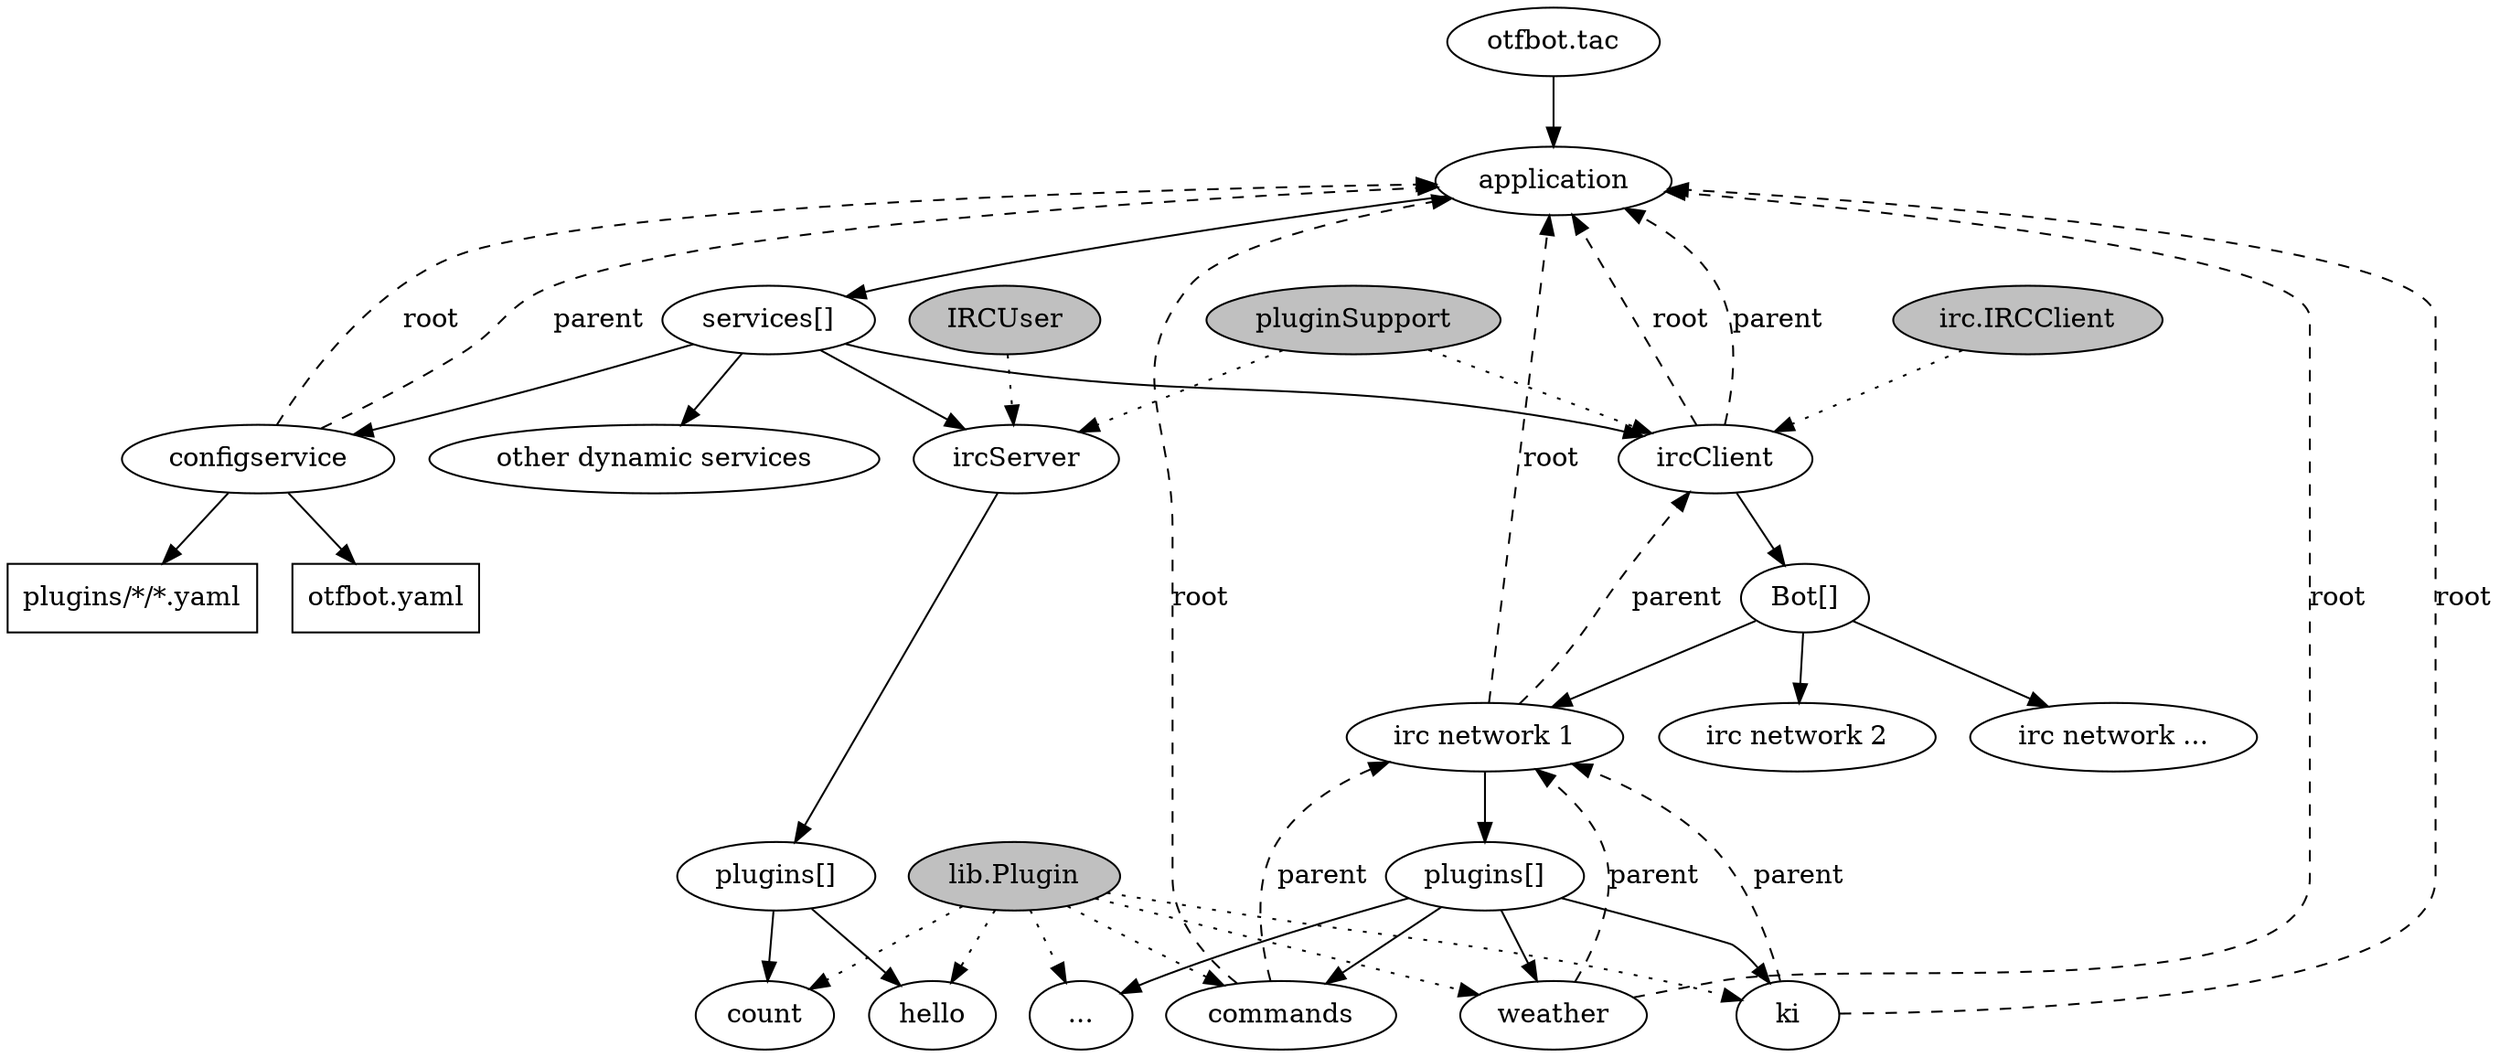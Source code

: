 digraph otfbot {
    "otfbot.tac" -> application;
    application -> services;
    services -> configservice;
    subgraph classes {
        pluginSupport[style=filled,fillcolor=grey];
        pluginSupport -> ircClient [style=dotted]
        pluginSupport -> ircServer [style=dotted]
        ircClientClass[label="irc.IRCClient",style=filled,fillcolor=grey]
        ircClientClass -> ircClient [style=dotted]
        ircServerClass[label="IRCUser",style=filled,fillcolor=grey]
        ircServerClass -> ircServer [style=dotted]
        libPlugin[label="lib.Plugin",style=filled,fillcolor=grey]
        libPlugin -> commands [style=dotted];
        libPlugin -> ki [style=dotted];
        libPlugin -> weather [style=dotted];
        libPlugin -> otherplugins [style=dotted];
        libPlugin -> count[style=dotted];
        libPlugin -> hello[style=dotted];
    }
    subgraph configfiles {
    label="config files"
        "otfbot.yaml"[shape=box];
        allconfigs[label="plugins/*/*.yaml",shape=box];
    }
    configservice -> "otfbot.yaml";
    configservice -> allconfigs;
    configservice -> application [label="root",style="dashed"];
    configservice -> application [label="parent",style="dashed"];
    subgraph dynamicServices {
        color=blue
        ircClient
        ircServer
        other[label="other dynamic services"]
        services[label="services[]"]
        services -> ircClient
        services -> ircServer
        services -> other
    }
    network1[label="irc network 1"];
    network2[label="irc network 2"];
    network3[label="irc network ..."];
    networks[label="Bot[]"]
    ircClient -> application [label="root",style="dashed"];
    ircClient -> application [label="parent",style="dashed"];
    ircClient -> networks
    networks -> network1
    network1 -> application [label="root",style="dashed"];
    network1 -> ircClient [label="parent",style="dashed"];
    networks -> network2
    networks -> network3
    plugins[label="plugins[]"]
    network1 -> plugins;
    plugins -> ki
    ki -> application [label="root",style="dashed"];
    ki -> network1 [label="parent",style="dashed"];
    plugins -> weather
    weather -> application [label="root",style="dashed"];
    weather -> network1 [label="parent",style="dashed"];
    plugins -> commands
    commands -> application [label="root",style="dashed"];
    commands -> network1 [label="parent",style="dashed"];
    plugins -> otherplugins
    serverPlugins[label="plugins[]"]
    serverPlugins -> hello
    serverPlugins -> count
    ircServer -> serverPlugins;
    subgraph plugins {
        commands;
        ki;
        weather;
        otherplugins[label="..."]
    }
}
